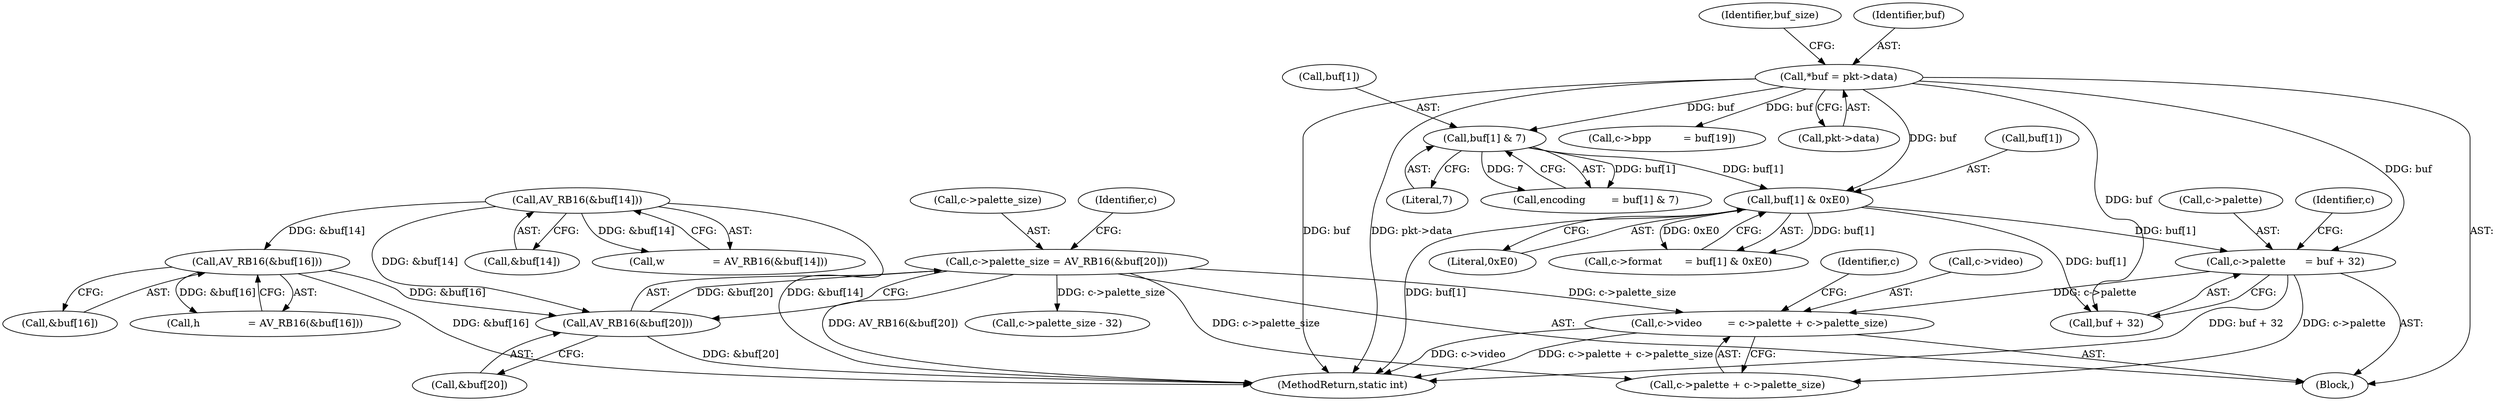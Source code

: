 digraph "0_FFmpeg_1e42736b95065c69a7481d0cf55247024f54b660@integer" {
"1000191" [label="(Call,c->video        = c->palette + c->palette_size)"];
"1000184" [label="(Call,c->palette      = buf + 32)"];
"1000149" [label="(Call,buf[1] & 0xE0)"];
"1000140" [label="(Call,buf[1] & 7)"];
"1000127" [label="(Call,*buf = pkt->data)"];
"1000175" [label="(Call,c->palette_size = AV_RB16(&buf[20]))"];
"1000179" [label="(Call,AV_RB16(&buf[20]))"];
"1000163" [label="(Call,AV_RB16(&buf[16]))"];
"1000156" [label="(Call,AV_RB16(&buf[14]))"];
"1000175" [label="(Call,c->palette_size = AV_RB16(&buf[20]))"];
"1000157" [label="(Call,&buf[14])"];
"1000154" [label="(Call,w               = AV_RB16(&buf[14]))"];
"1000195" [label="(Call,c->palette + c->palette_size)"];
"1000141" [label="(Call,buf[1])"];
"1000180" [label="(Call,&buf[20])"];
"1000138" [label="(Call,encoding        = buf[1] & 7)"];
"1000105" [label="(Block,)"];
"1000140" [label="(Call,buf[1] & 7)"];
"1000153" [label="(Literal,0xE0)"];
"1000168" [label="(Call,c->bpp          = buf[19])"];
"1000156" [label="(Call,AV_RB16(&buf[14]))"];
"1000163" [label="(Call,AV_RB16(&buf[16]))"];
"1000186" [label="(Identifier,c)"];
"1000161" [label="(Call,h               = AV_RB16(&buf[16]))"];
"1000129" [label="(Call,pkt->data)"];
"1000176" [label="(Call,c->palette_size)"];
"1000508" [label="(MethodReturn,static int)"];
"1000150" [label="(Call,buf[1])"];
"1000192" [label="(Call,c->video)"];
"1000164" [label="(Call,&buf[16])"];
"1000185" [label="(Call,c->palette)"];
"1000134" [label="(Identifier,buf_size)"];
"1000149" [label="(Call,buf[1] & 0xE0)"];
"1000145" [label="(Call,c->format       = buf[1] & 0xE0)"];
"1000184" [label="(Call,c->palette      = buf + 32)"];
"1000193" [label="(Identifier,c)"];
"1000128" [label="(Identifier,buf)"];
"1000204" [label="(Identifier,c)"];
"1000127" [label="(Call,*buf = pkt->data)"];
"1000191" [label="(Call,c->video        = c->palette + c->palette_size)"];
"1000188" [label="(Call,buf + 32)"];
"1000208" [label="(Call,c->palette_size - 32)"];
"1000179" [label="(Call,AV_RB16(&buf[20]))"];
"1000144" [label="(Literal,7)"];
"1000191" -> "1000105"  [label="AST: "];
"1000191" -> "1000195"  [label="CFG: "];
"1000192" -> "1000191"  [label="AST: "];
"1000195" -> "1000191"  [label="AST: "];
"1000204" -> "1000191"  [label="CFG: "];
"1000191" -> "1000508"  [label="DDG: c->palette + c->palette_size"];
"1000191" -> "1000508"  [label="DDG: c->video"];
"1000184" -> "1000191"  [label="DDG: c->palette"];
"1000175" -> "1000191"  [label="DDG: c->palette_size"];
"1000184" -> "1000105"  [label="AST: "];
"1000184" -> "1000188"  [label="CFG: "];
"1000185" -> "1000184"  [label="AST: "];
"1000188" -> "1000184"  [label="AST: "];
"1000193" -> "1000184"  [label="CFG: "];
"1000184" -> "1000508"  [label="DDG: buf + 32"];
"1000149" -> "1000184"  [label="DDG: buf[1]"];
"1000127" -> "1000184"  [label="DDG: buf"];
"1000184" -> "1000195"  [label="DDG: c->palette"];
"1000149" -> "1000145"  [label="AST: "];
"1000149" -> "1000153"  [label="CFG: "];
"1000150" -> "1000149"  [label="AST: "];
"1000153" -> "1000149"  [label="AST: "];
"1000145" -> "1000149"  [label="CFG: "];
"1000149" -> "1000508"  [label="DDG: buf[1]"];
"1000149" -> "1000145"  [label="DDG: buf[1]"];
"1000149" -> "1000145"  [label="DDG: 0xE0"];
"1000140" -> "1000149"  [label="DDG: buf[1]"];
"1000127" -> "1000149"  [label="DDG: buf"];
"1000149" -> "1000188"  [label="DDG: buf[1]"];
"1000140" -> "1000138"  [label="AST: "];
"1000140" -> "1000144"  [label="CFG: "];
"1000141" -> "1000140"  [label="AST: "];
"1000144" -> "1000140"  [label="AST: "];
"1000138" -> "1000140"  [label="CFG: "];
"1000140" -> "1000138"  [label="DDG: buf[1]"];
"1000140" -> "1000138"  [label="DDG: 7"];
"1000127" -> "1000140"  [label="DDG: buf"];
"1000127" -> "1000105"  [label="AST: "];
"1000127" -> "1000129"  [label="CFG: "];
"1000128" -> "1000127"  [label="AST: "];
"1000129" -> "1000127"  [label="AST: "];
"1000134" -> "1000127"  [label="CFG: "];
"1000127" -> "1000508"  [label="DDG: pkt->data"];
"1000127" -> "1000508"  [label="DDG: buf"];
"1000127" -> "1000168"  [label="DDG: buf"];
"1000127" -> "1000188"  [label="DDG: buf"];
"1000175" -> "1000105"  [label="AST: "];
"1000175" -> "1000179"  [label="CFG: "];
"1000176" -> "1000175"  [label="AST: "];
"1000179" -> "1000175"  [label="AST: "];
"1000186" -> "1000175"  [label="CFG: "];
"1000175" -> "1000508"  [label="DDG: AV_RB16(&buf[20])"];
"1000179" -> "1000175"  [label="DDG: &buf[20]"];
"1000175" -> "1000195"  [label="DDG: c->palette_size"];
"1000175" -> "1000208"  [label="DDG: c->palette_size"];
"1000179" -> "1000180"  [label="CFG: "];
"1000180" -> "1000179"  [label="AST: "];
"1000179" -> "1000508"  [label="DDG: &buf[20]"];
"1000163" -> "1000179"  [label="DDG: &buf[16]"];
"1000156" -> "1000179"  [label="DDG: &buf[14]"];
"1000163" -> "1000161"  [label="AST: "];
"1000163" -> "1000164"  [label="CFG: "];
"1000164" -> "1000163"  [label="AST: "];
"1000161" -> "1000163"  [label="CFG: "];
"1000163" -> "1000508"  [label="DDG: &buf[16]"];
"1000163" -> "1000161"  [label="DDG: &buf[16]"];
"1000156" -> "1000163"  [label="DDG: &buf[14]"];
"1000156" -> "1000154"  [label="AST: "];
"1000156" -> "1000157"  [label="CFG: "];
"1000157" -> "1000156"  [label="AST: "];
"1000154" -> "1000156"  [label="CFG: "];
"1000156" -> "1000508"  [label="DDG: &buf[14]"];
"1000156" -> "1000154"  [label="DDG: &buf[14]"];
}
